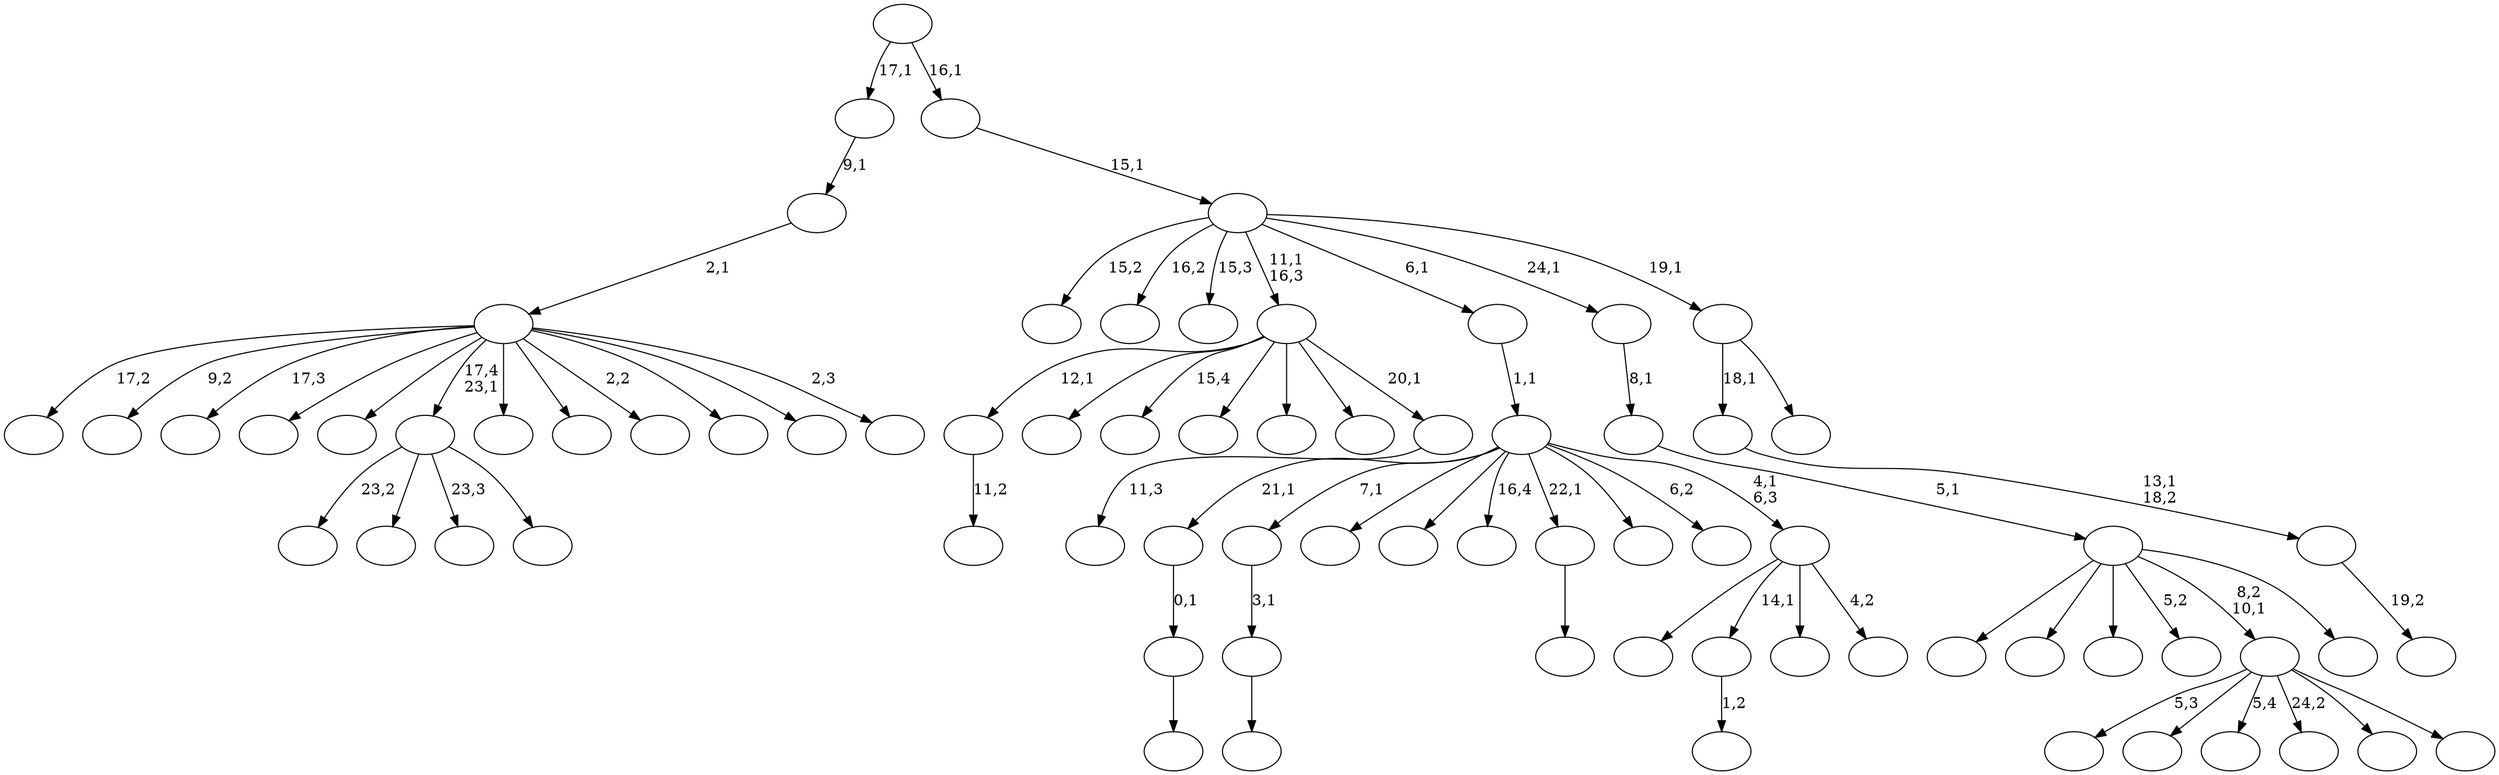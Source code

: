digraph T {
	75 [label=""]
	74 [label=""]
	73 [label=""]
	72 [label=""]
	71 [label=""]
	70 [label=""]
	69 [label=""]
	68 [label=""]
	67 [label=""]
	66 [label=""]
	65 [label=""]
	64 [label=""]
	63 [label=""]
	62 [label=""]
	61 [label=""]
	60 [label=""]
	59 [label=""]
	58 [label=""]
	57 [label=""]
	56 [label=""]
	55 [label=""]
	54 [label=""]
	53 [label=""]
	52 [label=""]
	51 [label=""]
	50 [label=""]
	49 [label=""]
	48 [label=""]
	47 [label=""]
	46 [label=""]
	45 [label=""]
	44 [label=""]
	43 [label=""]
	42 [label=""]
	41 [label=""]
	40 [label=""]
	39 [label=""]
	38 [label=""]
	37 [label=""]
	36 [label=""]
	35 [label=""]
	34 [label=""]
	33 [label=""]
	32 [label=""]
	31 [label=""]
	30 [label=""]
	29 [label=""]
	28 [label=""]
	27 [label=""]
	26 [label=""]
	25 [label=""]
	24 [label=""]
	23 [label=""]
	22 [label=""]
	21 [label=""]
	20 [label=""]
	19 [label=""]
	18 [label=""]
	17 [label=""]
	16 [label=""]
	15 [label=""]
	14 [label=""]
	13 [label=""]
	12 [label=""]
	11 [label=""]
	10 [label=""]
	9 [label=""]
	8 [label=""]
	7 [label=""]
	6 [label=""]
	5 [label=""]
	4 [label=""]
	3 [label=""]
	2 [label=""]
	1 [label=""]
	0 [label=""]
	74 -> 75 [label=""]
	73 -> 74 [label="0,1"]
	70 -> 71 [label=""]
	69 -> 70 [label="3,1"]
	61 -> 62 [label="1,2"]
	59 -> 60 [label="11,2"]
	49 -> 50 [label="19,2"]
	48 -> 49 [label="13,1\n18,2"]
	39 -> 58 [label="23,2"]
	39 -> 51 [label=""]
	39 -> 42 [label="23,3"]
	39 -> 40 [label=""]
	33 -> 34 [label=""]
	24 -> 72 [label="5,3"]
	24 -> 55 [label=""]
	24 -> 52 [label="5,4"]
	24 -> 29 [label="24,2"]
	24 -> 28 [label=""]
	24 -> 25 [label=""]
	18 -> 19 [label="11,3"]
	17 -> 59 [label="12,1"]
	17 -> 57 [label=""]
	17 -> 53 [label="15,4"]
	17 -> 32 [label=""]
	17 -> 31 [label=""]
	17 -> 27 [label=""]
	17 -> 18 [label="20,1"]
	15 -> 66 [label=""]
	15 -> 61 [label="14,1"]
	15 -> 47 [label=""]
	15 -> 16 [label="4,2"]
	14 -> 73 [label="21,1"]
	14 -> 69 [label="7,1"]
	14 -> 46 [label=""]
	14 -> 36 [label=""]
	14 -> 35 [label="16,4"]
	14 -> 33 [label="22,1"]
	14 -> 30 [label=""]
	14 -> 26 [label="6,2"]
	14 -> 15 [label="4,1\n6,3"]
	13 -> 14 [label="1,1"]
	11 -> 65 [label=""]
	11 -> 64 [label=""]
	11 -> 44 [label=""]
	11 -> 38 [label="5,2"]
	11 -> 24 [label="8,2\n10,1"]
	11 -> 12 [label=""]
	10 -> 11 [label="5,1"]
	9 -> 10 [label="8,1"]
	7 -> 68 [label="17,2"]
	7 -> 67 [label="9,2"]
	7 -> 56 [label="17,3"]
	7 -> 54 [label=""]
	7 -> 45 [label=""]
	7 -> 39 [label="17,4\n23,1"]
	7 -> 37 [label=""]
	7 -> 23 [label=""]
	7 -> 22 [label="2,2"]
	7 -> 21 [label=""]
	7 -> 20 [label=""]
	7 -> 8 [label="2,3"]
	6 -> 7 [label="2,1"]
	5 -> 6 [label="9,1"]
	3 -> 48 [label="18,1"]
	3 -> 4 [label=""]
	2 -> 63 [label="15,2"]
	2 -> 43 [label="16,2"]
	2 -> 41 [label="15,3"]
	2 -> 17 [label="11,1\n16,3"]
	2 -> 13 [label="6,1"]
	2 -> 9 [label="24,1"]
	2 -> 3 [label="19,1"]
	1 -> 2 [label="15,1"]
	0 -> 5 [label="17,1"]
	0 -> 1 [label="16,1"]
}
